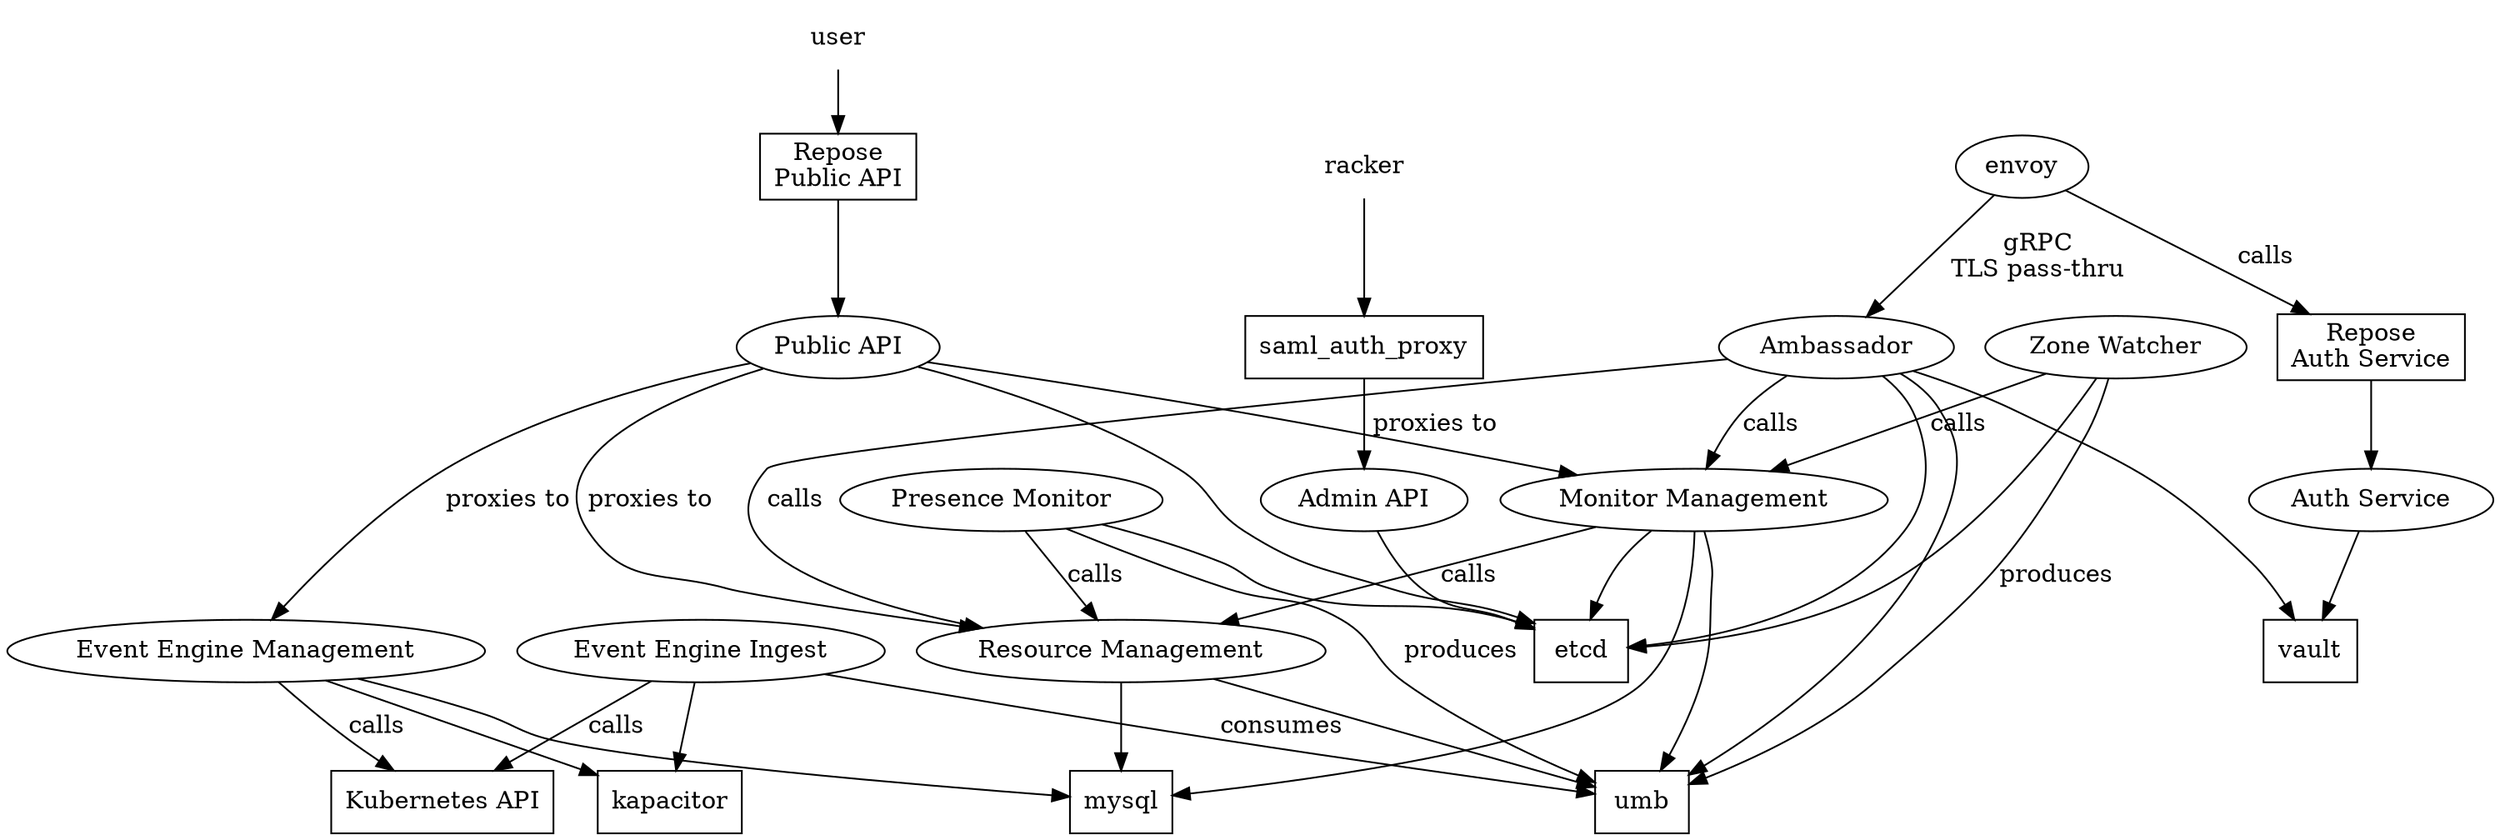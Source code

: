 digraph G {
 user [shape="none"]
 racker [shape="none"]
 envoy

 // box shape == 3rd party software
 mysql [shape="box"]
 repose_auth [shape="box", label="Repose\nAuth Service"]
 repose_public_api [shape="box", label="Repose\nPublic API"]
 kapacitor [shape="box"]
 kube_api [shape="box", label="Kubernetes API"]
 vault [shape="box"]
 etcd [shape="box"]
 umb [shape="box"]
 saml_auth_proxy [shape="box"]

 // Salus modules
 public_api [label="Public API"]
 admin_api [label="Admin API"]
 pm [label="Presence Monitor"]
 auth [label="Auth Service"]
 ambassador [label="Ambassador"]
 evm [label="Event Engine Management"]
 evi [label="Event Engine Ingest"]
 rm [label="Resource Management"]
 mm [label="Monitor Management"]
 zw [label="Zone Watcher"]

 evm -> kapacitor
 evm -> mysql
 evm -> kube_api [label="calls"]

 evi -> kapacitor
 evi -> umb [label="consumes"]
 evi -> kube_api [label="calls"]

 rm -> umb
 rm -> mysql

 mm -> umb
 mm -> rm [label="calls"]
 mm -> mysql
 mm -> etcd

 pm -> umb [label="produces"]
 pm -> etcd
 pm -> rm [label="calls"]

 zw -> etcd
 zw -> umb [label="produces"]
 zw -> mm [label="calls"]

 envoy -> ambassador [label="gRPC\nTLS pass-thru"]
 ambassador -> umb
 ambassador -> etcd
 ambassador -> vault
 ambassador -> mm [label="calls"]
 ambassador -> rm [label="calls"]

 envoy -> repose_auth [label="calls"]
 repose_auth -> auth
 auth -> vault

 user -> repose_public_api
 repose_public_api -> public_api
 public_api -> etcd
 public_api -> rm [label="proxies to"]
 public_api -> mm [label="proxies to"]
 public_api -> evm [label="proxies to"]

 racker -> saml_auth_proxy
 saml_auth_proxy -> admin_api
 admin_api -> etcd
}
